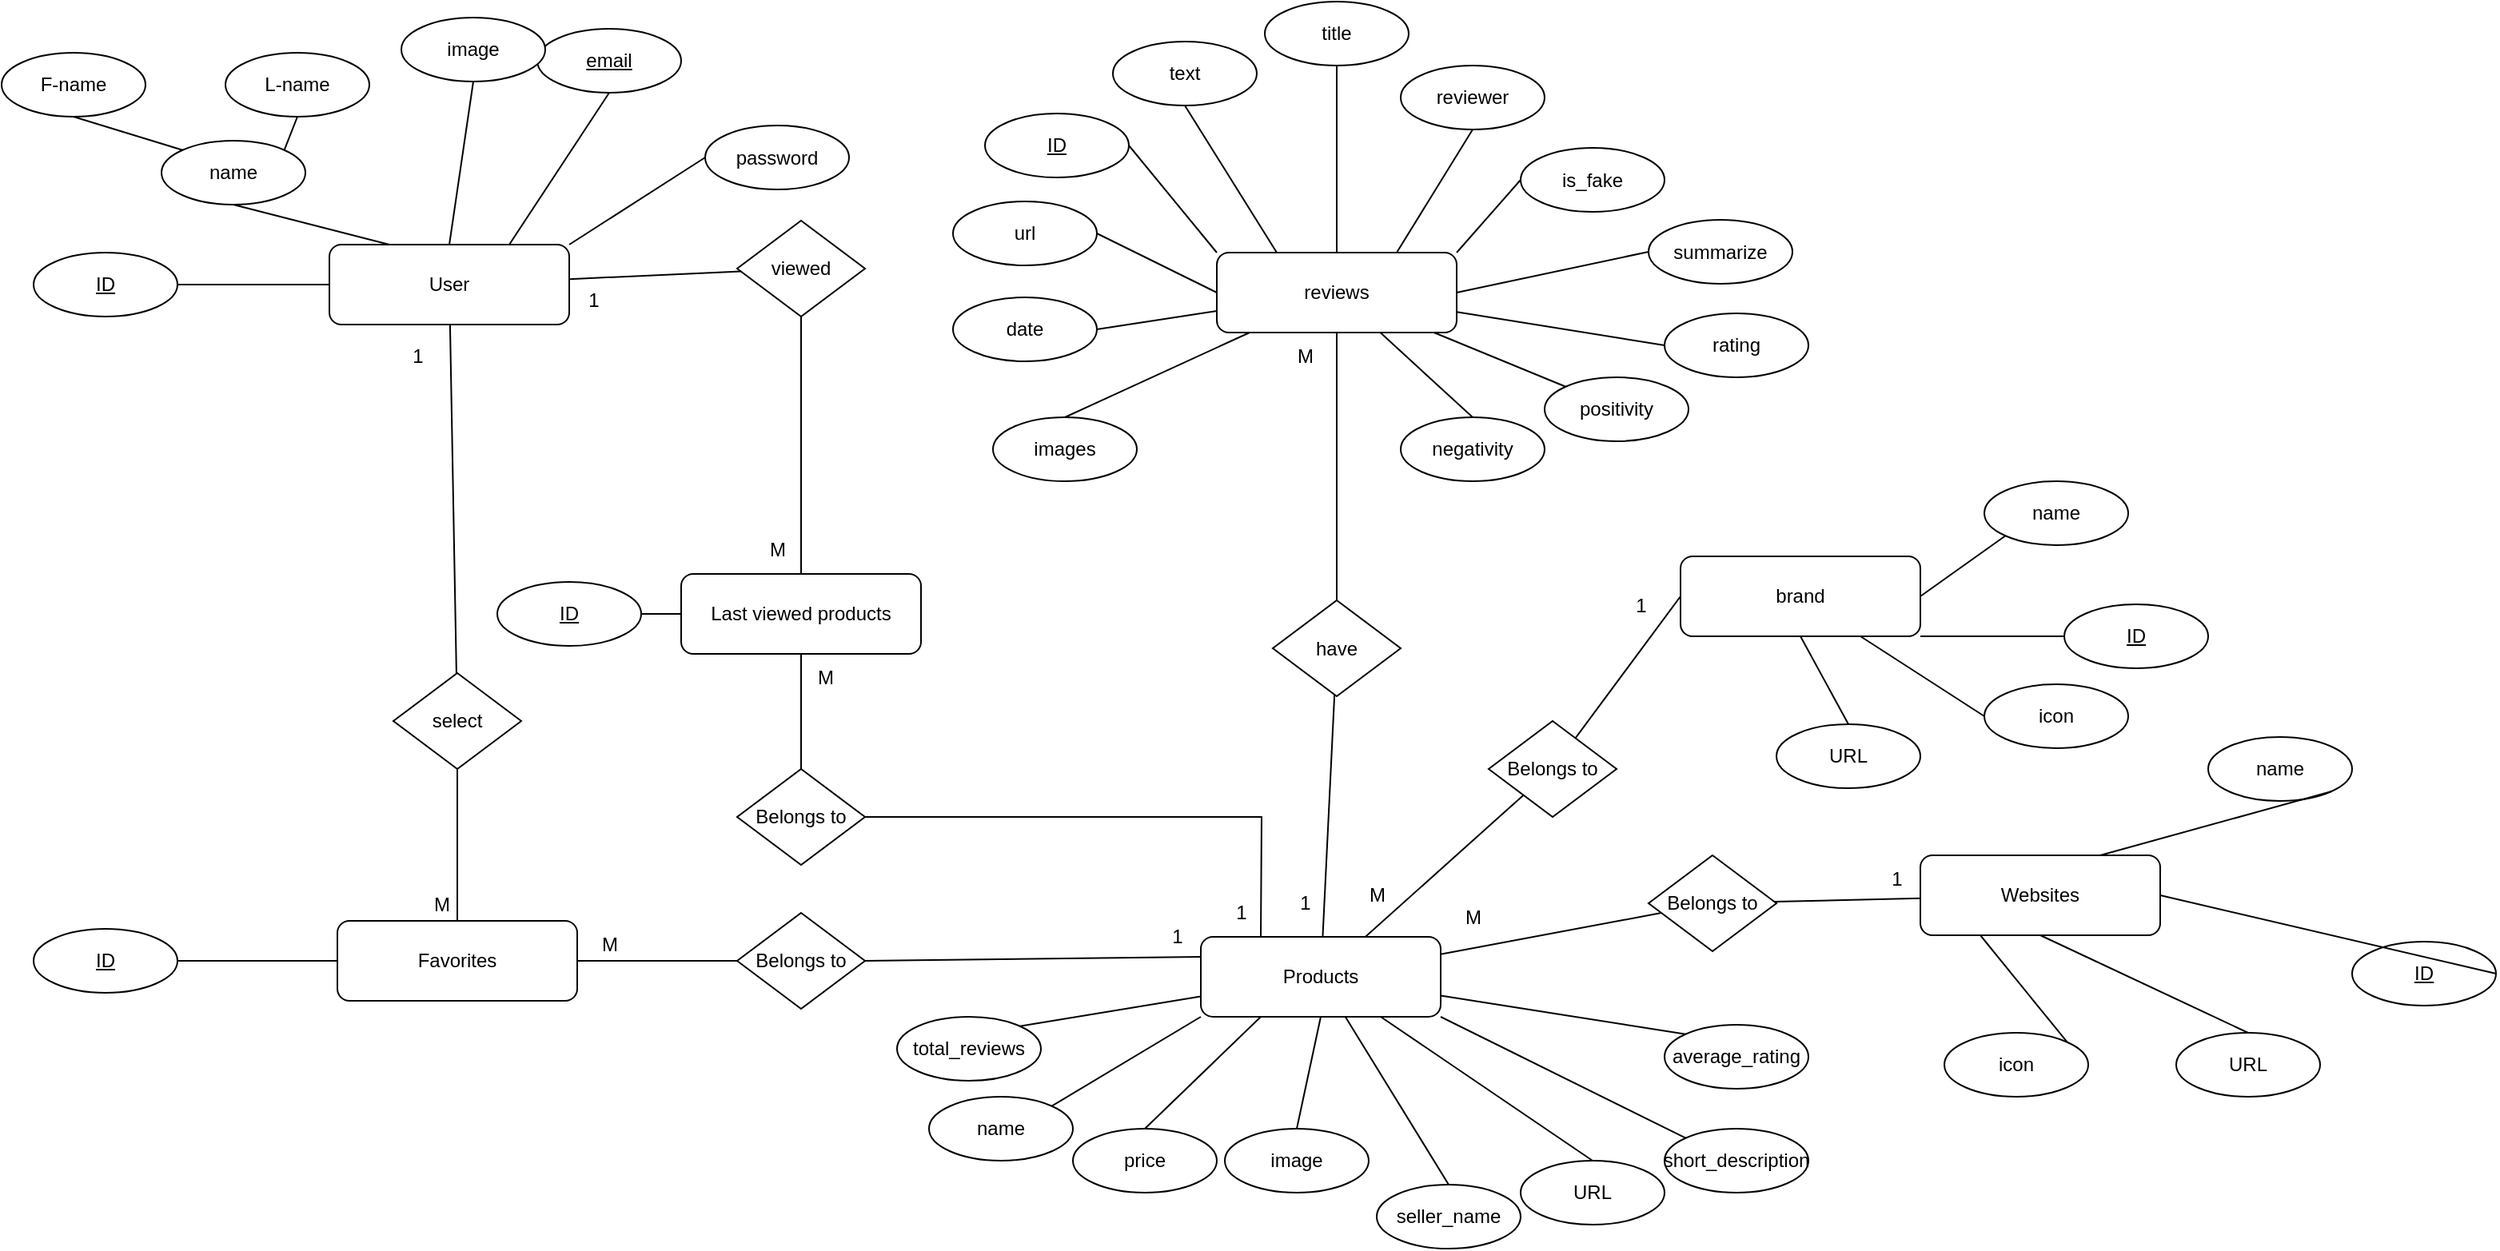 <mxfile version="24.5.4" type="github">
  <diagram name="Page-1" id="WOP2-RksU-mO_7DsM-_O">
    <mxGraphModel dx="4839" dy="5591" grid="1" gridSize="10" guides="1" tooltips="1" connect="1" arrows="1" fold="1" page="1" pageScale="1" pageWidth="850" pageHeight="1100" math="0" shadow="0">
      <root>
        <mxCell id="0" />
        <mxCell id="1" parent="0" />
        <mxCell id="4PrdgSwKh92XZqFmVlbO-8" value="Products" style="rounded=1;whiteSpace=wrap;html=1;" parent="1" vertex="1">
          <mxGeometry x="-1070" y="-2805" width="150" height="50" as="geometry" />
        </mxCell>
        <mxCell id="4PrdgSwKh92XZqFmVlbO-10" value="Last viewed products" style="rounded=1;whiteSpace=wrap;html=1;" parent="1" vertex="1">
          <mxGeometry x="-1395" y="-3032" width="150" height="50" as="geometry" />
        </mxCell>
        <mxCell id="4PrdgSwKh92XZqFmVlbO-11" value="Favorites" style="rounded=1;whiteSpace=wrap;html=1;" parent="1" vertex="1">
          <mxGeometry x="-1610" y="-2815" width="150" height="50" as="geometry" />
        </mxCell>
        <mxCell id="4PrdgSwKh92XZqFmVlbO-25" value="Belongs to" style="rhombus;whiteSpace=wrap;html=1;" parent="1" vertex="1">
          <mxGeometry x="-1360" y="-2820" width="80" height="60" as="geometry" />
        </mxCell>
        <mxCell id="4PrdgSwKh92XZqFmVlbO-31" value="Websites" style="rounded=1;whiteSpace=wrap;html=1;" parent="1" vertex="1">
          <mxGeometry x="-620" y="-2856" width="150" height="50" as="geometry" />
        </mxCell>
        <mxCell id="4PrdgSwKh92XZqFmVlbO-51" value="URL" style="ellipse;whiteSpace=wrap;html=1;" parent="1" vertex="1">
          <mxGeometry x="-460" y="-2745" width="90" height="40" as="geometry" />
        </mxCell>
        <mxCell id="4PrdgSwKh92XZqFmVlbO-53" value="name" style="ellipse;whiteSpace=wrap;html=1;" parent="1" vertex="1">
          <mxGeometry x="-440" y="-2930" width="90" height="40" as="geometry" />
        </mxCell>
        <mxCell id="4PrdgSwKh92XZqFmVlbO-56" value="" style="endArrow=none;html=1;rounded=0;exitX=0.5;exitY=0;exitDx=0;exitDy=0;entryX=0.5;entryY=1;entryDx=0;entryDy=0;" parent="1" source="4PrdgSwKh92XZqFmVlbO-51" target="4PrdgSwKh92XZqFmVlbO-31" edge="1">
          <mxGeometry width="50" height="50" relative="1" as="geometry">
            <mxPoint x="-575" y="-2861.5" as="sourcePoint" />
            <mxPoint x="-575" y="-2883.5" as="targetPoint" />
          </mxGeometry>
        </mxCell>
        <mxCell id="4PrdgSwKh92XZqFmVlbO-57" value="" style="endArrow=none;html=1;rounded=0;exitX=0.75;exitY=0;exitDx=0;exitDy=0;entryX=1;entryY=1;entryDx=0;entryDy=0;" parent="1" source="4PrdgSwKh92XZqFmVlbO-31" target="4PrdgSwKh92XZqFmVlbO-53" edge="1">
          <mxGeometry width="50" height="50" relative="1" as="geometry">
            <mxPoint x="-565" y="-2851.5" as="sourcePoint" />
            <mxPoint x="-565" y="-2873.5" as="targetPoint" />
          </mxGeometry>
        </mxCell>
        <mxCell id="4PrdgSwKh92XZqFmVlbO-79" value="price" style="ellipse;whiteSpace=wrap;html=1;" parent="1" vertex="1">
          <mxGeometry x="-1150" y="-2685" width="90" height="40" as="geometry" />
        </mxCell>
        <mxCell id="4PrdgSwKh92XZqFmVlbO-80" value="image" style="ellipse;whiteSpace=wrap;html=1;" parent="1" vertex="1">
          <mxGeometry x="-1055" y="-2685" width="90" height="40" as="geometry" />
        </mxCell>
        <mxCell id="4PrdgSwKh92XZqFmVlbO-81" value="&lt;u&gt;ID&lt;/u&gt;" style="ellipse;whiteSpace=wrap;html=1;" parent="1" vertex="1">
          <mxGeometry x="-1510" y="-3027" width="90" height="40" as="geometry" />
        </mxCell>
        <mxCell id="4PrdgSwKh92XZqFmVlbO-82" value="" style="endArrow=none;html=1;rounded=0;exitX=0;exitY=0.5;exitDx=0;exitDy=0;entryX=1;entryY=0.5;entryDx=0;entryDy=0;" parent="1" source="4PrdgSwKh92XZqFmVlbO-10" target="4PrdgSwKh92XZqFmVlbO-81" edge="1">
          <mxGeometry width="50" height="50" relative="1" as="geometry">
            <mxPoint x="-1637.5" y="-3240.5" as="sourcePoint" />
            <mxPoint x="-1572.5" y="-3220.5" as="targetPoint" />
          </mxGeometry>
        </mxCell>
        <mxCell id="4PrdgSwKh92XZqFmVlbO-83" value="&lt;u&gt;ID&lt;/u&gt;" style="ellipse;whiteSpace=wrap;html=1;" parent="1" vertex="1">
          <mxGeometry x="-350" y="-2802" width="90" height="40" as="geometry" />
        </mxCell>
        <mxCell id="4PrdgSwKh92XZqFmVlbO-84" value="" style="endArrow=none;html=1;rounded=0;exitX=1;exitY=0.5;exitDx=0;exitDy=0;entryX=1;entryY=0.5;entryDx=0;entryDy=0;" parent="1" source="4PrdgSwKh92XZqFmVlbO-31" target="4PrdgSwKh92XZqFmVlbO-83" edge="1">
          <mxGeometry width="50" height="50" relative="1" as="geometry">
            <mxPoint x="-670" y="-2835.5" as="sourcePoint" />
            <mxPoint x="-945" y="-2998.5" as="targetPoint" />
          </mxGeometry>
        </mxCell>
        <mxCell id="4PrdgSwKh92XZqFmVlbO-86" value="&lt;div&gt;short_description&lt;/div&gt;" style="ellipse;whiteSpace=wrap;html=1;" parent="1" vertex="1">
          <mxGeometry x="-780" y="-2685" width="90" height="40" as="geometry" />
        </mxCell>
        <mxCell id="4PrdgSwKh92XZqFmVlbO-88" value="URL" style="ellipse;whiteSpace=wrap;html=1;" parent="1" vertex="1">
          <mxGeometry x="-870" y="-2665" width="90" height="40" as="geometry" />
        </mxCell>
        <mxCell id="4PrdgSwKh92XZqFmVlbO-90" value="" style="endArrow=none;html=1;rounded=0;entryX=0.25;entryY=1;entryDx=0;entryDy=0;exitX=0.5;exitY=0;exitDx=0;exitDy=0;" parent="1" source="4PrdgSwKh92XZqFmVlbO-79" target="4PrdgSwKh92XZqFmVlbO-8" edge="1">
          <mxGeometry width="50" height="50" relative="1" as="geometry">
            <mxPoint x="-1105" y="-2720" as="sourcePoint" />
            <mxPoint x="-1070" y="-2740" as="targetPoint" />
          </mxGeometry>
        </mxCell>
        <mxCell id="4PrdgSwKh92XZqFmVlbO-91" value="" style="endArrow=none;html=1;rounded=0;exitX=0.5;exitY=0;exitDx=0;exitDy=0;entryX=0.5;entryY=1;entryDx=0;entryDy=0;" parent="1" source="4PrdgSwKh92XZqFmVlbO-80" target="4PrdgSwKh92XZqFmVlbO-8" edge="1">
          <mxGeometry width="50" height="50" relative="1" as="geometry">
            <mxPoint x="-1110" y="-2675" as="sourcePoint" />
            <mxPoint x="-1035" y="-2745" as="targetPoint" />
          </mxGeometry>
        </mxCell>
        <mxCell id="4PrdgSwKh92XZqFmVlbO-92" value="" style="endArrow=none;html=1;rounded=0;entryX=0.75;entryY=1;entryDx=0;entryDy=0;exitX=0.5;exitY=0;exitDx=0;exitDy=0;" parent="1" source="4PrdgSwKh92XZqFmVlbO-88" target="4PrdgSwKh92XZqFmVlbO-8" edge="1">
          <mxGeometry width="50" height="50" relative="1" as="geometry">
            <mxPoint x="-1100" y="-2665" as="sourcePoint" />
            <mxPoint x="-1022" y="-2730" as="targetPoint" />
          </mxGeometry>
        </mxCell>
        <mxCell id="4PrdgSwKh92XZqFmVlbO-93" value="" style="endArrow=none;html=1;rounded=0;entryX=1;entryY=1;entryDx=0;entryDy=0;exitX=0;exitY=0;exitDx=0;exitDy=0;" parent="1" source="4PrdgSwKh92XZqFmVlbO-86" target="4PrdgSwKh92XZqFmVlbO-8" edge="1">
          <mxGeometry width="50" height="50" relative="1" as="geometry">
            <mxPoint x="-1090" y="-2655" as="sourcePoint" />
            <mxPoint x="-1012" y="-2720" as="targetPoint" />
          </mxGeometry>
        </mxCell>
        <mxCell id="4PrdgSwKh92XZqFmVlbO-95" value="name" style="ellipse;whiteSpace=wrap;html=1;" parent="1" vertex="1">
          <mxGeometry x="-1240" y="-2705" width="90" height="40" as="geometry" />
        </mxCell>
        <mxCell id="4PrdgSwKh92XZqFmVlbO-97" value="" style="endArrow=none;html=1;rounded=0;entryX=0;entryY=1;entryDx=0;entryDy=0;exitX=1;exitY=0;exitDx=0;exitDy=0;" parent="1" source="4PrdgSwKh92XZqFmVlbO-95" target="4PrdgSwKh92XZqFmVlbO-8" edge="1">
          <mxGeometry width="50" height="50" relative="1" as="geometry">
            <mxPoint x="-1095" y="-2675" as="sourcePoint" />
            <mxPoint x="-1032" y="-2740" as="targetPoint" />
          </mxGeometry>
        </mxCell>
        <mxCell id="4PrdgSwKh92XZqFmVlbO-100" value="&lt;u&gt;ID&lt;/u&gt;" style="ellipse;whiteSpace=wrap;html=1;" parent="1" vertex="1">
          <mxGeometry x="-1800" y="-2810" width="90" height="40" as="geometry" />
        </mxCell>
        <mxCell id="4PrdgSwKh92XZqFmVlbO-101" value="" style="endArrow=none;html=1;rounded=0;exitX=1;exitY=0.5;exitDx=0;exitDy=0;entryX=0;entryY=0.5;entryDx=0;entryDy=0;" parent="1" source="4PrdgSwKh92XZqFmVlbO-100" target="4PrdgSwKh92XZqFmVlbO-11" edge="1">
          <mxGeometry width="50" height="50" relative="1" as="geometry">
            <mxPoint x="-1505" y="-2940" as="sourcePoint" />
            <mxPoint x="-1455" y="-2990" as="targetPoint" />
          </mxGeometry>
        </mxCell>
        <mxCell id="WJWYkvG_mtjWgYOk-y5Q-1" value="&lt;div&gt;average_rating&lt;/div&gt;" style="ellipse;whiteSpace=wrap;html=1;" vertex="1" parent="1">
          <mxGeometry x="-780" y="-2750" width="90" height="40" as="geometry" />
        </mxCell>
        <mxCell id="WJWYkvG_mtjWgYOk-y5Q-2" value="" style="endArrow=none;html=1;rounded=0;exitX=0;exitY=0;exitDx=0;exitDy=0;" edge="1" parent="1" source="WJWYkvG_mtjWgYOk-y5Q-1" target="4PrdgSwKh92XZqFmVlbO-8">
          <mxGeometry width="50" height="50" relative="1" as="geometry">
            <mxPoint x="-1080" y="-2715" as="sourcePoint" />
            <mxPoint x="-920" y="-2810" as="targetPoint" />
          </mxGeometry>
        </mxCell>
        <mxCell id="WJWYkvG_mtjWgYOk-y5Q-3" value="&lt;div&gt;total_reviews&lt;/div&gt;" style="ellipse;whiteSpace=wrap;html=1;" vertex="1" parent="1">
          <mxGeometry x="-1260" y="-2755" width="90" height="40" as="geometry" />
        </mxCell>
        <mxCell id="WJWYkvG_mtjWgYOk-y5Q-4" value="" style="endArrow=none;html=1;rounded=0;exitX=1;exitY=0;exitDx=0;exitDy=0;" edge="1" parent="1" source="WJWYkvG_mtjWgYOk-y5Q-3" target="4PrdgSwKh92XZqFmVlbO-8">
          <mxGeometry width="50" height="50" relative="1" as="geometry">
            <mxPoint x="-1500" y="-2727.5" as="sourcePoint" />
            <mxPoint x="-1340" y="-2822.5" as="targetPoint" />
          </mxGeometry>
        </mxCell>
        <mxCell id="WJWYkvG_mtjWgYOk-y5Q-5" value="&lt;div&gt;seller_name&lt;/div&gt;" style="ellipse;whiteSpace=wrap;html=1;" vertex="1" parent="1">
          <mxGeometry x="-960" y="-2650" width="90" height="40" as="geometry" />
        </mxCell>
        <mxCell id="WJWYkvG_mtjWgYOk-y5Q-6" value="" style="endArrow=none;html=1;rounded=0;exitX=0.5;exitY=0;exitDx=0;exitDy=0;" edge="1" parent="1" source="WJWYkvG_mtjWgYOk-y5Q-5" target="4PrdgSwKh92XZqFmVlbO-8">
          <mxGeometry width="50" height="50" relative="1" as="geometry">
            <mxPoint x="-1270" y="-2531" as="sourcePoint" />
            <mxPoint x="-1120" y="-2580" as="targetPoint" />
          </mxGeometry>
        </mxCell>
        <mxCell id="WJWYkvG_mtjWgYOk-y5Q-24" value="M" style="text;html=1;align=center;verticalAlign=middle;resizable=0;points=[];autosize=1;strokeColor=none;fillColor=none;" vertex="1" parent="1">
          <mxGeometry x="-1350" y="-3062" width="30" height="30" as="geometry" />
        </mxCell>
        <mxCell id="WJWYkvG_mtjWgYOk-y5Q-25" value="1" style="text;html=1;align=center;verticalAlign=middle;resizable=0;points=[];autosize=1;strokeColor=none;fillColor=none;" vertex="1" parent="1">
          <mxGeometry x="-1020" y="-2841" width="30" height="30" as="geometry" />
        </mxCell>
        <mxCell id="WJWYkvG_mtjWgYOk-y5Q-43" value="User" style="rounded=1;whiteSpace=wrap;html=1;" vertex="1" parent="1">
          <mxGeometry x="-1615" y="-3238" width="150" height="50" as="geometry" />
        </mxCell>
        <mxCell id="WJWYkvG_mtjWgYOk-y5Q-44" value="name" style="ellipse;whiteSpace=wrap;html=1;" vertex="1" parent="1">
          <mxGeometry x="-1720" y="-3303" width="90" height="40" as="geometry" />
        </mxCell>
        <mxCell id="WJWYkvG_mtjWgYOk-y5Q-45" value="password" style="ellipse;whiteSpace=wrap;html=1;" vertex="1" parent="1">
          <mxGeometry x="-1380" y="-3312.5" width="90" height="40" as="geometry" />
        </mxCell>
        <mxCell id="WJWYkvG_mtjWgYOk-y5Q-46" value="&lt;u&gt;email&lt;/u&gt;" style="ellipse;whiteSpace=wrap;html=1;" vertex="1" parent="1">
          <mxGeometry x="-1485" y="-3373" width="90" height="40" as="geometry" />
        </mxCell>
        <mxCell id="WJWYkvG_mtjWgYOk-y5Q-47" value="&lt;u&gt;ID&lt;/u&gt;" style="ellipse;whiteSpace=wrap;html=1;" vertex="1" parent="1">
          <mxGeometry x="-1800" y="-3233" width="90" height="40" as="geometry" />
        </mxCell>
        <mxCell id="WJWYkvG_mtjWgYOk-y5Q-48" value="" style="endArrow=none;html=1;rounded=0;exitX=1;exitY=0.5;exitDx=0;exitDy=0;entryX=0;entryY=0.5;entryDx=0;entryDy=0;" edge="1" source="WJWYkvG_mtjWgYOk-y5Q-47" target="WJWYkvG_mtjWgYOk-y5Q-43" parent="1">
          <mxGeometry width="50" height="50" relative="1" as="geometry">
            <mxPoint x="-1630" y="-3335" as="sourcePoint" />
            <mxPoint x="-1580" y="-3385" as="targetPoint" />
          </mxGeometry>
        </mxCell>
        <mxCell id="WJWYkvG_mtjWgYOk-y5Q-49" value="" style="endArrow=none;html=1;rounded=0;exitX=0.5;exitY=1;exitDx=0;exitDy=0;entryX=0.25;entryY=0;entryDx=0;entryDy=0;" edge="1" source="WJWYkvG_mtjWgYOk-y5Q-44" target="WJWYkvG_mtjWgYOk-y5Q-43" parent="1">
          <mxGeometry width="50" height="50" relative="1" as="geometry">
            <mxPoint x="-1600" y="-3555" as="sourcePoint" />
            <mxPoint x="-1525" y="-3525" as="targetPoint" />
          </mxGeometry>
        </mxCell>
        <mxCell id="WJWYkvG_mtjWgYOk-y5Q-50" value="" style="endArrow=none;html=1;rounded=0;exitX=0.5;exitY=1;exitDx=0;exitDy=0;entryX=0.75;entryY=0;entryDx=0;entryDy=0;" edge="1" source="WJWYkvG_mtjWgYOk-y5Q-46" target="WJWYkvG_mtjWgYOk-y5Q-43" parent="1">
          <mxGeometry width="50" height="50" relative="1" as="geometry">
            <mxPoint x="-1590" y="-3545" as="sourcePoint" />
            <mxPoint x="-1515" y="-3515" as="targetPoint" />
          </mxGeometry>
        </mxCell>
        <mxCell id="WJWYkvG_mtjWgYOk-y5Q-51" value="" style="endArrow=none;html=1;rounded=0;exitX=0;exitY=0.5;exitDx=0;exitDy=0;entryX=1;entryY=0;entryDx=0;entryDy=0;" edge="1" source="WJWYkvG_mtjWgYOk-y5Q-45" target="WJWYkvG_mtjWgYOk-y5Q-43" parent="1">
          <mxGeometry width="50" height="50" relative="1" as="geometry">
            <mxPoint x="-1580" y="-3535" as="sourcePoint" />
            <mxPoint x="-1505" y="-3505" as="targetPoint" />
          </mxGeometry>
        </mxCell>
        <mxCell id="WJWYkvG_mtjWgYOk-y5Q-52" value="F-name" style="ellipse;whiteSpace=wrap;html=1;" vertex="1" parent="1">
          <mxGeometry x="-1820" y="-3358" width="90" height="40" as="geometry" />
        </mxCell>
        <mxCell id="WJWYkvG_mtjWgYOk-y5Q-53" value="L-name" style="ellipse;whiteSpace=wrap;html=1;" vertex="1" parent="1">
          <mxGeometry x="-1680" y="-3358" width="90" height="40" as="geometry" />
        </mxCell>
        <mxCell id="WJWYkvG_mtjWgYOk-y5Q-54" value="" style="endArrow=none;html=1;rounded=0;exitX=0.5;exitY=1;exitDx=0;exitDy=0;entryX=0;entryY=0;entryDx=0;entryDy=0;" edge="1" source="WJWYkvG_mtjWgYOk-y5Q-52" target="WJWYkvG_mtjWgYOk-y5Q-44" parent="1">
          <mxGeometry width="50" height="50" relative="1" as="geometry">
            <mxPoint x="-1730" y="-3018" as="sourcePoint" />
            <mxPoint x="-1680" y="-3068" as="targetPoint" />
          </mxGeometry>
        </mxCell>
        <mxCell id="WJWYkvG_mtjWgYOk-y5Q-55" value="" style="endArrow=none;html=1;rounded=0;exitX=0.5;exitY=1;exitDx=0;exitDy=0;entryX=1;entryY=0;entryDx=0;entryDy=0;" edge="1" source="WJWYkvG_mtjWgYOk-y5Q-53" target="WJWYkvG_mtjWgYOk-y5Q-44" parent="1">
          <mxGeometry width="50" height="50" relative="1" as="geometry">
            <mxPoint x="-1703" y="-3334" as="sourcePoint" />
            <mxPoint x="-1677" y="-3302" as="targetPoint" />
          </mxGeometry>
        </mxCell>
        <mxCell id="WJWYkvG_mtjWgYOk-y5Q-56" value="image" style="ellipse;whiteSpace=wrap;html=1;" vertex="1" parent="1">
          <mxGeometry x="-1570" y="-3380" width="90" height="40" as="geometry" />
        </mxCell>
        <mxCell id="WJWYkvG_mtjWgYOk-y5Q-57" value="" style="endArrow=none;html=1;rounded=0;exitX=0.5;exitY=1;exitDx=0;exitDy=0;entryX=0.5;entryY=0;entryDx=0;entryDy=0;" edge="1" source="WJWYkvG_mtjWgYOk-y5Q-56" target="WJWYkvG_mtjWgYOk-y5Q-43" parent="1">
          <mxGeometry width="50" height="50" relative="1" as="geometry">
            <mxPoint x="-1665" y="-3625" as="sourcePoint" />
            <mxPoint x="-1597" y="-3604" as="targetPoint" />
          </mxGeometry>
        </mxCell>
        <mxCell id="WJWYkvG_mtjWgYOk-y5Q-58" value="reviews" style="rounded=1;whiteSpace=wrap;html=1;" vertex="1" parent="1">
          <mxGeometry x="-1060" y="-3233" width="150" height="50" as="geometry" />
        </mxCell>
        <mxCell id="WJWYkvG_mtjWgYOk-y5Q-59" value="text" style="ellipse;whiteSpace=wrap;html=1;" vertex="1" parent="1">
          <mxGeometry x="-1125" y="-3365" width="90" height="40" as="geometry" />
        </mxCell>
        <mxCell id="WJWYkvG_mtjWgYOk-y5Q-60" value="is_fake" style="ellipse;whiteSpace=wrap;html=1;" vertex="1" parent="1">
          <mxGeometry x="-870" y="-3298.5" width="90" height="40" as="geometry" />
        </mxCell>
        <mxCell id="WJWYkvG_mtjWgYOk-y5Q-61" value="reviewer" style="ellipse;whiteSpace=wrap;html=1;" vertex="1" parent="1">
          <mxGeometry x="-945" y="-3350" width="90" height="40" as="geometry" />
        </mxCell>
        <mxCell id="WJWYkvG_mtjWgYOk-y5Q-62" value="&lt;u&gt;ID&lt;/u&gt;" style="ellipse;whiteSpace=wrap;html=1;" vertex="1" parent="1">
          <mxGeometry x="-1205" y="-3320" width="90" height="40" as="geometry" />
        </mxCell>
        <mxCell id="WJWYkvG_mtjWgYOk-y5Q-63" value="" style="endArrow=none;html=1;rounded=0;exitX=1;exitY=0.5;exitDx=0;exitDy=0;entryX=0;entryY=0;entryDx=0;entryDy=0;" edge="1" source="WJWYkvG_mtjWgYOk-y5Q-62" target="WJWYkvG_mtjWgYOk-y5Q-58" parent="1">
          <mxGeometry width="50" height="50" relative="1" as="geometry">
            <mxPoint x="-1140" y="-3035" as="sourcePoint" />
            <mxPoint x="-1090" y="-3085" as="targetPoint" />
          </mxGeometry>
        </mxCell>
        <mxCell id="WJWYkvG_mtjWgYOk-y5Q-64" value="" style="endArrow=none;html=1;rounded=0;exitX=0.5;exitY=1;exitDx=0;exitDy=0;entryX=0.25;entryY=0;entryDx=0;entryDy=0;" edge="1" source="WJWYkvG_mtjWgYOk-y5Q-59" target="WJWYkvG_mtjWgYOk-y5Q-58" parent="1">
          <mxGeometry width="50" height="50" relative="1" as="geometry">
            <mxPoint x="-1110" y="-3255" as="sourcePoint" />
            <mxPoint x="-1035" y="-3225" as="targetPoint" />
          </mxGeometry>
        </mxCell>
        <mxCell id="WJWYkvG_mtjWgYOk-y5Q-65" value="" style="endArrow=none;html=1;rounded=0;exitX=0.5;exitY=1;exitDx=0;exitDy=0;entryX=0.75;entryY=0;entryDx=0;entryDy=0;" edge="1" source="WJWYkvG_mtjWgYOk-y5Q-61" target="WJWYkvG_mtjWgYOk-y5Q-58" parent="1">
          <mxGeometry width="50" height="50" relative="1" as="geometry">
            <mxPoint x="-1100" y="-3245" as="sourcePoint" />
            <mxPoint x="-1025" y="-3215" as="targetPoint" />
          </mxGeometry>
        </mxCell>
        <mxCell id="WJWYkvG_mtjWgYOk-y5Q-66" value="" style="endArrow=none;html=1;rounded=0;exitX=0;exitY=0.5;exitDx=0;exitDy=0;entryX=1;entryY=0;entryDx=0;entryDy=0;" edge="1" source="WJWYkvG_mtjWgYOk-y5Q-60" target="WJWYkvG_mtjWgYOk-y5Q-58" parent="1">
          <mxGeometry width="50" height="50" relative="1" as="geometry">
            <mxPoint x="-1090" y="-3235" as="sourcePoint" />
            <mxPoint x="-1015" y="-3205" as="targetPoint" />
          </mxGeometry>
        </mxCell>
        <mxCell id="WJWYkvG_mtjWgYOk-y5Q-71" value="title" style="ellipse;whiteSpace=wrap;html=1;" vertex="1" parent="1">
          <mxGeometry x="-1030" y="-3390" width="90" height="40" as="geometry" />
        </mxCell>
        <mxCell id="WJWYkvG_mtjWgYOk-y5Q-72" value="" style="endArrow=none;html=1;rounded=0;exitX=0.5;exitY=1;exitDx=0;exitDy=0;entryX=0.5;entryY=0;entryDx=0;entryDy=0;" edge="1" source="WJWYkvG_mtjWgYOk-y5Q-71" target="WJWYkvG_mtjWgYOk-y5Q-58" parent="1">
          <mxGeometry width="50" height="50" relative="1" as="geometry">
            <mxPoint x="-1175" y="-3325" as="sourcePoint" />
            <mxPoint x="-1107" y="-3304" as="targetPoint" />
          </mxGeometry>
        </mxCell>
        <mxCell id="WJWYkvG_mtjWgYOk-y5Q-73" value="icon" style="ellipse;whiteSpace=wrap;html=1;" vertex="1" parent="1">
          <mxGeometry x="-605" y="-2745" width="90" height="40" as="geometry" />
        </mxCell>
        <mxCell id="WJWYkvG_mtjWgYOk-y5Q-74" value="" style="endArrow=none;html=1;rounded=0;exitX=0.25;exitY=1;exitDx=0;exitDy=0;entryX=1;entryY=0;entryDx=0;entryDy=0;" edge="1" parent="1" target="WJWYkvG_mtjWgYOk-y5Q-73" source="4PrdgSwKh92XZqFmVlbO-31">
          <mxGeometry width="50" height="50" relative="1" as="geometry">
            <mxPoint x="-550" y="-2753.5" as="sourcePoint" />
            <mxPoint x="-605" y="-2951.5" as="targetPoint" />
          </mxGeometry>
        </mxCell>
        <mxCell id="WJWYkvG_mtjWgYOk-y5Q-75" value="summarize" style="ellipse;whiteSpace=wrap;html=1;" vertex="1" parent="1">
          <mxGeometry x="-790" y="-3253.5" width="90" height="40" as="geometry" />
        </mxCell>
        <mxCell id="WJWYkvG_mtjWgYOk-y5Q-76" value="url" style="ellipse;whiteSpace=wrap;html=1;" vertex="1" parent="1">
          <mxGeometry x="-1225" y="-3265" width="90" height="40" as="geometry" />
        </mxCell>
        <mxCell id="WJWYkvG_mtjWgYOk-y5Q-77" value="positivity" style="ellipse;whiteSpace=wrap;html=1;" vertex="1" parent="1">
          <mxGeometry x="-855" y="-3155" width="90" height="40" as="geometry" />
        </mxCell>
        <mxCell id="WJWYkvG_mtjWgYOk-y5Q-79" value="" style="endArrow=none;html=1;rounded=0;exitX=0;exitY=0.5;exitDx=0;exitDy=0;entryX=1;entryY=0.5;entryDx=0;entryDy=0;" edge="1" source="WJWYkvG_mtjWgYOk-y5Q-75" parent="1" target="WJWYkvG_mtjWgYOk-y5Q-58">
          <mxGeometry width="50" height="50" relative="1" as="geometry">
            <mxPoint x="-705" y="-3225" as="sourcePoint" />
            <mxPoint x="-602" y="-3205" as="targetPoint" />
          </mxGeometry>
        </mxCell>
        <mxCell id="WJWYkvG_mtjWgYOk-y5Q-80" value="" style="endArrow=none;html=1;rounded=0;exitX=0;exitY=0;exitDx=0;exitDy=0;" edge="1" source="WJWYkvG_mtjWgYOk-y5Q-77" parent="1" target="WJWYkvG_mtjWgYOk-y5Q-58">
          <mxGeometry width="50" height="50" relative="1" as="geometry">
            <mxPoint x="-1099" y="-3060" as="sourcePoint" />
            <mxPoint x="-931" y="-3050" as="targetPoint" />
          </mxGeometry>
        </mxCell>
        <mxCell id="WJWYkvG_mtjWgYOk-y5Q-81" value="" style="endArrow=none;html=1;rounded=0;exitX=1;exitY=0.5;exitDx=0;exitDy=0;entryX=0;entryY=0.5;entryDx=0;entryDy=0;" edge="1" source="WJWYkvG_mtjWgYOk-y5Q-76" parent="1" target="WJWYkvG_mtjWgYOk-y5Q-58">
          <mxGeometry width="50" height="50" relative="1" as="geometry">
            <mxPoint x="-1495" y="-3180" as="sourcePoint" />
            <mxPoint x="-1300" y="-3180" as="targetPoint" />
          </mxGeometry>
        </mxCell>
        <mxCell id="WJWYkvG_mtjWgYOk-y5Q-82" value="rating" style="ellipse;whiteSpace=wrap;html=1;" vertex="1" parent="1">
          <mxGeometry x="-780" y="-3195" width="90" height="40" as="geometry" />
        </mxCell>
        <mxCell id="WJWYkvG_mtjWgYOk-y5Q-83" value="" style="endArrow=none;html=1;rounded=0;exitX=0;exitY=0.5;exitDx=0;exitDy=0;" edge="1" source="WJWYkvG_mtjWgYOk-y5Q-82" parent="1" target="WJWYkvG_mtjWgYOk-y5Q-58">
          <mxGeometry width="50" height="50" relative="1" as="geometry">
            <mxPoint x="-935" y="-3145" as="sourcePoint" />
            <mxPoint x="-730" y="-3055" as="targetPoint" />
          </mxGeometry>
        </mxCell>
        <mxCell id="WJWYkvG_mtjWgYOk-y5Q-84" value="negativity" style="ellipse;whiteSpace=wrap;html=1;" vertex="1" parent="1">
          <mxGeometry x="-945" y="-3130" width="90" height="40" as="geometry" />
        </mxCell>
        <mxCell id="WJWYkvG_mtjWgYOk-y5Q-85" value="" style="endArrow=none;html=1;rounded=0;exitX=0.5;exitY=0;exitDx=0;exitDy=0;" edge="1" source="WJWYkvG_mtjWgYOk-y5Q-84" parent="1" target="WJWYkvG_mtjWgYOk-y5Q-58">
          <mxGeometry width="50" height="50" relative="1" as="geometry">
            <mxPoint x="-1285" y="-3090" as="sourcePoint" />
            <mxPoint x="-1090" y="-3090" as="targetPoint" />
          </mxGeometry>
        </mxCell>
        <mxCell id="WJWYkvG_mtjWgYOk-y5Q-86" value="date" style="ellipse;whiteSpace=wrap;html=1;" vertex="1" parent="1">
          <mxGeometry x="-1225" y="-3205" width="90" height="40" as="geometry" />
        </mxCell>
        <mxCell id="WJWYkvG_mtjWgYOk-y5Q-87" value="" style="endArrow=none;html=1;rounded=0;exitX=1;exitY=0.5;exitDx=0;exitDy=0;" edge="1" source="WJWYkvG_mtjWgYOk-y5Q-86" parent="1" target="WJWYkvG_mtjWgYOk-y5Q-58">
          <mxGeometry width="50" height="50" relative="1" as="geometry">
            <mxPoint x="-1485" y="-3140" as="sourcePoint" />
            <mxPoint x="-1035" y="-3170" as="targetPoint" />
          </mxGeometry>
        </mxCell>
        <mxCell id="WJWYkvG_mtjWgYOk-y5Q-89" value="images" style="ellipse;whiteSpace=wrap;html=1;" vertex="1" parent="1">
          <mxGeometry x="-1200" y="-3130" width="90" height="40" as="geometry" />
        </mxCell>
        <mxCell id="WJWYkvG_mtjWgYOk-y5Q-90" value="" style="endArrow=none;html=1;rounded=0;exitX=0.5;exitY=0;exitDx=0;exitDy=0;" edge="1" source="WJWYkvG_mtjWgYOk-y5Q-89" parent="1" target="WJWYkvG_mtjWgYOk-y5Q-58">
          <mxGeometry width="50" height="50" relative="1" as="geometry">
            <mxPoint x="-1370" y="-3085" as="sourcePoint" />
            <mxPoint x="-1062" y="-3180" as="targetPoint" />
          </mxGeometry>
        </mxCell>
        <mxCell id="WJWYkvG_mtjWgYOk-y5Q-116" value="brand" style="rounded=1;whiteSpace=wrap;html=1;" vertex="1" parent="1">
          <mxGeometry x="-770" y="-3043" width="150" height="50" as="geometry" />
        </mxCell>
        <mxCell id="WJWYkvG_mtjWgYOk-y5Q-117" value="URL" style="ellipse;whiteSpace=wrap;html=1;" vertex="1" parent="1">
          <mxGeometry x="-710" y="-2938" width="90" height="40" as="geometry" />
        </mxCell>
        <mxCell id="WJWYkvG_mtjWgYOk-y5Q-118" value="name" style="ellipse;whiteSpace=wrap;html=1;" vertex="1" parent="1">
          <mxGeometry x="-580" y="-3090" width="90" height="40" as="geometry" />
        </mxCell>
        <mxCell id="WJWYkvG_mtjWgYOk-y5Q-119" value="" style="endArrow=none;html=1;rounded=0;exitX=0.5;exitY=0;exitDx=0;exitDy=0;entryX=0.5;entryY=1;entryDx=0;entryDy=0;" edge="1" parent="1" source="WJWYkvG_mtjWgYOk-y5Q-117" target="WJWYkvG_mtjWgYOk-y5Q-116">
          <mxGeometry width="50" height="50" relative="1" as="geometry">
            <mxPoint x="-695" y="-3051" as="sourcePoint" />
            <mxPoint x="-695" y="-3073" as="targetPoint" />
          </mxGeometry>
        </mxCell>
        <mxCell id="WJWYkvG_mtjWgYOk-y5Q-120" value="" style="endArrow=none;html=1;rounded=0;exitX=1;exitY=0.5;exitDx=0;exitDy=0;entryX=0;entryY=1;entryDx=0;entryDy=0;" edge="1" parent="1" source="WJWYkvG_mtjWgYOk-y5Q-116" target="WJWYkvG_mtjWgYOk-y5Q-118">
          <mxGeometry width="50" height="50" relative="1" as="geometry">
            <mxPoint x="-685" y="-3041" as="sourcePoint" />
            <mxPoint x="-685" y="-3063" as="targetPoint" />
          </mxGeometry>
        </mxCell>
        <mxCell id="WJWYkvG_mtjWgYOk-y5Q-121" value="&lt;u&gt;ID&lt;/u&gt;" style="ellipse;whiteSpace=wrap;html=1;" vertex="1" parent="1">
          <mxGeometry x="-530" y="-3013" width="90" height="40" as="geometry" />
        </mxCell>
        <mxCell id="WJWYkvG_mtjWgYOk-y5Q-122" value="" style="endArrow=none;html=1;rounded=0;exitX=1;exitY=1;exitDx=0;exitDy=0;entryX=0;entryY=0.5;entryDx=0;entryDy=0;" edge="1" parent="1" source="WJWYkvG_mtjWgYOk-y5Q-116" target="WJWYkvG_mtjWgYOk-y5Q-121">
          <mxGeometry width="50" height="50" relative="1" as="geometry">
            <mxPoint x="-725" y="-3141" as="sourcePoint" />
            <mxPoint x="-675" y="-3191" as="targetPoint" />
          </mxGeometry>
        </mxCell>
        <mxCell id="WJWYkvG_mtjWgYOk-y5Q-123" value="icon" style="ellipse;whiteSpace=wrap;html=1;" vertex="1" parent="1">
          <mxGeometry x="-580" y="-2963" width="90" height="40" as="geometry" />
        </mxCell>
        <mxCell id="WJWYkvG_mtjWgYOk-y5Q-124" value="" style="endArrow=none;html=1;rounded=0;exitX=0.75;exitY=1;exitDx=0;exitDy=0;entryX=0;entryY=0.5;entryDx=0;entryDy=0;" edge="1" parent="1" source="WJWYkvG_mtjWgYOk-y5Q-116" target="WJWYkvG_mtjWgYOk-y5Q-123">
          <mxGeometry width="50" height="50" relative="1" as="geometry">
            <mxPoint x="-670" y="-2943" as="sourcePoint" />
            <mxPoint x="-725" y="-3141" as="targetPoint" />
          </mxGeometry>
        </mxCell>
        <mxCell id="WJWYkvG_mtjWgYOk-y5Q-126" value="" style="endArrow=none;html=1;rounded=0;exitX=0;exitY=0.25;exitDx=0;exitDy=0;entryX=1;entryY=0.5;entryDx=0;entryDy=0;" edge="1" parent="1" source="4PrdgSwKh92XZqFmVlbO-8" target="4PrdgSwKh92XZqFmVlbO-25">
          <mxGeometry width="50" height="50" relative="1" as="geometry">
            <mxPoint x="-770" y="-3000" as="sourcePoint" />
            <mxPoint x="-720" y="-3050" as="targetPoint" />
          </mxGeometry>
        </mxCell>
        <mxCell id="WJWYkvG_mtjWgYOk-y5Q-127" value="" style="endArrow=none;html=1;rounded=0;exitX=0;exitY=0.5;exitDx=0;exitDy=0;entryX=1;entryY=0.5;entryDx=0;entryDy=0;" edge="1" parent="1" source="4PrdgSwKh92XZqFmVlbO-25" target="4PrdgSwKh92XZqFmVlbO-11">
          <mxGeometry width="50" height="50" relative="1" as="geometry">
            <mxPoint x="-770" y="-3000" as="sourcePoint" />
            <mxPoint x="-720" y="-3050" as="targetPoint" />
          </mxGeometry>
        </mxCell>
        <mxCell id="WJWYkvG_mtjWgYOk-y5Q-128" value="Belongs to" style="rhombus;whiteSpace=wrap;html=1;" vertex="1" parent="1">
          <mxGeometry x="-1360" y="-2910" width="80" height="60" as="geometry" />
        </mxCell>
        <mxCell id="WJWYkvG_mtjWgYOk-y5Q-129" value="" style="endArrow=none;html=1;rounded=0;entryX=1;entryY=0.5;entryDx=0;entryDy=0;exitX=0.25;exitY=0;exitDx=0;exitDy=0;" edge="1" parent="1" target="WJWYkvG_mtjWgYOk-y5Q-128" source="4PrdgSwKh92XZqFmVlbO-8">
          <mxGeometry width="50" height="50" relative="1" as="geometry">
            <mxPoint x="-1109" y="-3020" as="sourcePoint" />
            <mxPoint x="-749" y="-3283" as="targetPoint" />
            <Array as="points">
              <mxPoint x="-1032" y="-2880" />
            </Array>
          </mxGeometry>
        </mxCell>
        <mxCell id="WJWYkvG_mtjWgYOk-y5Q-130" value="" style="endArrow=none;html=1;rounded=0;exitX=0.5;exitY=0;exitDx=0;exitDy=0;entryX=0.5;entryY=1;entryDx=0;entryDy=0;" edge="1" parent="1" source="WJWYkvG_mtjWgYOk-y5Q-128" target="4PrdgSwKh92XZqFmVlbO-10">
          <mxGeometry width="50" height="50" relative="1" as="geometry">
            <mxPoint x="-799" y="-3233" as="sourcePoint" />
            <mxPoint x="-1580" y="-3203" as="targetPoint" />
          </mxGeometry>
        </mxCell>
        <mxCell id="WJWYkvG_mtjWgYOk-y5Q-131" value="viewed" style="rhombus;whiteSpace=wrap;html=1;" vertex="1" parent="1">
          <mxGeometry x="-1360" y="-3253" width="80" height="60" as="geometry" />
        </mxCell>
        <mxCell id="WJWYkvG_mtjWgYOk-y5Q-132" value="" style="endArrow=none;html=1;rounded=0;" edge="1" parent="1" source="4PrdgSwKh92XZqFmVlbO-10" target="WJWYkvG_mtjWgYOk-y5Q-131">
          <mxGeometry width="50" height="50" relative="1" as="geometry">
            <mxPoint x="-770" y="-3000" as="sourcePoint" />
            <mxPoint x="-720" y="-3050" as="targetPoint" />
          </mxGeometry>
        </mxCell>
        <mxCell id="WJWYkvG_mtjWgYOk-y5Q-133" value="select" style="rhombus;whiteSpace=wrap;html=1;" vertex="1" parent="1">
          <mxGeometry x="-1575" y="-2970" width="80" height="60" as="geometry" />
        </mxCell>
        <mxCell id="WJWYkvG_mtjWgYOk-y5Q-134" value="" style="endArrow=none;html=1;rounded=0;" edge="1" parent="1" source="WJWYkvG_mtjWgYOk-y5Q-131" target="WJWYkvG_mtjWgYOk-y5Q-43">
          <mxGeometry width="50" height="50" relative="1" as="geometry">
            <mxPoint x="-770" y="-3000" as="sourcePoint" />
            <mxPoint x="-720" y="-3050" as="targetPoint" />
          </mxGeometry>
        </mxCell>
        <mxCell id="WJWYkvG_mtjWgYOk-y5Q-135" value="" style="endArrow=none;html=1;rounded=0;" edge="1" parent="1" source="4PrdgSwKh92XZqFmVlbO-11" target="WJWYkvG_mtjWgYOk-y5Q-133">
          <mxGeometry width="50" height="50" relative="1" as="geometry">
            <mxPoint x="-770" y="-3000" as="sourcePoint" />
            <mxPoint x="-720" y="-3050" as="targetPoint" />
          </mxGeometry>
        </mxCell>
        <mxCell id="WJWYkvG_mtjWgYOk-y5Q-136" value="" style="endArrow=none;html=1;rounded=0;" edge="1" parent="1" source="WJWYkvG_mtjWgYOk-y5Q-43" target="WJWYkvG_mtjWgYOk-y5Q-133">
          <mxGeometry width="50" height="50" relative="1" as="geometry">
            <mxPoint x="-1613" y="-3010" as="sourcePoint" />
            <mxPoint x="-1644" y="-3068" as="targetPoint" />
          </mxGeometry>
        </mxCell>
        <mxCell id="WJWYkvG_mtjWgYOk-y5Q-137" value="Belongs to" style="rhombus;whiteSpace=wrap;html=1;" vertex="1" parent="1">
          <mxGeometry x="-790" y="-2856" width="80" height="60" as="geometry" />
        </mxCell>
        <mxCell id="WJWYkvG_mtjWgYOk-y5Q-138" value="" style="endArrow=none;html=1;rounded=0;" edge="1" parent="1" source="4PrdgSwKh92XZqFmVlbO-8" target="WJWYkvG_mtjWgYOk-y5Q-137">
          <mxGeometry width="50" height="50" relative="1" as="geometry">
            <mxPoint x="-810" y="-3030" as="sourcePoint" />
            <mxPoint x="-760" y="-3080" as="targetPoint" />
          </mxGeometry>
        </mxCell>
        <mxCell id="WJWYkvG_mtjWgYOk-y5Q-140" value="" style="endArrow=none;html=1;rounded=0;" edge="1" parent="1" source="WJWYkvG_mtjWgYOk-y5Q-137" target="4PrdgSwKh92XZqFmVlbO-31">
          <mxGeometry width="50" height="50" relative="1" as="geometry">
            <mxPoint x="-810" y="-3030" as="sourcePoint" />
            <mxPoint x="-760" y="-3080" as="targetPoint" />
          </mxGeometry>
        </mxCell>
        <mxCell id="WJWYkvG_mtjWgYOk-y5Q-143" value="Belongs to" style="rhombus;whiteSpace=wrap;html=1;" vertex="1" parent="1">
          <mxGeometry x="-890" y="-2940" width="80" height="60" as="geometry" />
        </mxCell>
        <mxCell id="WJWYkvG_mtjWgYOk-y5Q-144" value="" style="endArrow=none;html=1;rounded=0;" edge="1" parent="1" target="WJWYkvG_mtjWgYOk-y5Q-143" source="4PrdgSwKh92XZqFmVlbO-8">
          <mxGeometry width="50" height="50" relative="1" as="geometry">
            <mxPoint x="-1010" y="-2933" as="sourcePoint" />
            <mxPoint x="-840" y="-3216" as="targetPoint" />
          </mxGeometry>
        </mxCell>
        <mxCell id="WJWYkvG_mtjWgYOk-y5Q-145" value="" style="endArrow=none;html=1;rounded=0;entryX=0;entryY=0.5;entryDx=0;entryDy=0;" edge="1" parent="1" source="WJWYkvG_mtjWgYOk-y5Q-143" target="WJWYkvG_mtjWgYOk-y5Q-116">
          <mxGeometry width="50" height="50" relative="1" as="geometry">
            <mxPoint x="-890" y="-3166" as="sourcePoint" />
            <mxPoint x="-330" y="-3130" as="targetPoint" />
          </mxGeometry>
        </mxCell>
        <mxCell id="WJWYkvG_mtjWgYOk-y5Q-146" value="have" style="rhombus;whiteSpace=wrap;html=1;" vertex="1" parent="1">
          <mxGeometry x="-1025" y="-3015.5" width="80" height="60" as="geometry" />
        </mxCell>
        <mxCell id="WJWYkvG_mtjWgYOk-y5Q-147" value="" style="endArrow=none;html=1;rounded=0;" edge="1" parent="1" target="WJWYkvG_mtjWgYOk-y5Q-146" source="4PrdgSwKh92XZqFmVlbO-8">
          <mxGeometry width="50" height="50" relative="1" as="geometry">
            <mxPoint x="-1162.5" y="-3109.5" as="sourcePoint" />
            <mxPoint x="-992.5" y="-3392.5" as="targetPoint" />
          </mxGeometry>
        </mxCell>
        <mxCell id="WJWYkvG_mtjWgYOk-y5Q-148" value="" style="endArrow=none;html=1;rounded=0;" edge="1" parent="1" source="WJWYkvG_mtjWgYOk-y5Q-146" target="WJWYkvG_mtjWgYOk-y5Q-58">
          <mxGeometry width="50" height="50" relative="1" as="geometry">
            <mxPoint x="-1042.5" y="-3342.5" as="sourcePoint" />
            <mxPoint x="-482.5" y="-3306.5" as="targetPoint" />
          </mxGeometry>
        </mxCell>
        <mxCell id="WJWYkvG_mtjWgYOk-y5Q-157" value="M" style="text;html=1;align=center;verticalAlign=middle;resizable=0;points=[];autosize=1;strokeColor=none;fillColor=none;" vertex="1" parent="1">
          <mxGeometry x="-1020" y="-3183" width="30" height="30" as="geometry" />
        </mxCell>
        <mxCell id="WJWYkvG_mtjWgYOk-y5Q-159" value="M" style="text;html=1;align=center;verticalAlign=middle;resizable=0;points=[];autosize=1;strokeColor=none;fillColor=none;" vertex="1" parent="1">
          <mxGeometry x="-1560" y="-2840" width="30" height="30" as="geometry" />
        </mxCell>
        <mxCell id="WJWYkvG_mtjWgYOk-y5Q-160" value="M" style="text;html=1;align=center;verticalAlign=middle;resizable=0;points=[];autosize=1;strokeColor=none;fillColor=none;" vertex="1" parent="1">
          <mxGeometry x="-915" y="-2832" width="30" height="30" as="geometry" />
        </mxCell>
        <mxCell id="WJWYkvG_mtjWgYOk-y5Q-161" value="M" style="text;html=1;align=center;verticalAlign=middle;resizable=0;points=[];autosize=1;strokeColor=none;fillColor=none;" vertex="1" parent="1">
          <mxGeometry x="-1455" y="-2815" width="30" height="30" as="geometry" />
        </mxCell>
        <mxCell id="WJWYkvG_mtjWgYOk-y5Q-162" value="M" style="text;html=1;align=center;verticalAlign=middle;resizable=0;points=[];autosize=1;strokeColor=none;fillColor=none;" vertex="1" parent="1">
          <mxGeometry x="-1320" y="-2982" width="30" height="30" as="geometry" />
        </mxCell>
        <mxCell id="WJWYkvG_mtjWgYOk-y5Q-163" value="M" style="text;html=1;align=center;verticalAlign=middle;resizable=0;points=[];autosize=1;strokeColor=none;fillColor=none;" vertex="1" parent="1">
          <mxGeometry x="-975" y="-2846" width="30" height="30" as="geometry" />
        </mxCell>
        <mxCell id="WJWYkvG_mtjWgYOk-y5Q-166" value="1" style="text;html=1;align=center;verticalAlign=middle;resizable=0;points=[];autosize=1;strokeColor=none;fillColor=none;" vertex="1" parent="1">
          <mxGeometry x="-810" y="-3027" width="30" height="30" as="geometry" />
        </mxCell>
        <mxCell id="WJWYkvG_mtjWgYOk-y5Q-168" value="1" style="text;html=1;align=center;verticalAlign=middle;resizable=0;points=[];autosize=1;strokeColor=none;fillColor=none;" vertex="1" parent="1">
          <mxGeometry x="-1060" y="-2835" width="30" height="30" as="geometry" />
        </mxCell>
        <mxCell id="WJWYkvG_mtjWgYOk-y5Q-169" value="1" style="text;html=1;align=center;verticalAlign=middle;resizable=0;points=[];autosize=1;strokeColor=none;fillColor=none;" vertex="1" parent="1">
          <mxGeometry x="-1575" y="-3183" width="30" height="30" as="geometry" />
        </mxCell>
        <mxCell id="WJWYkvG_mtjWgYOk-y5Q-170" value="1" style="text;html=1;align=center;verticalAlign=middle;resizable=0;points=[];autosize=1;strokeColor=none;fillColor=none;" vertex="1" parent="1">
          <mxGeometry x="-1465" y="-3218" width="30" height="30" as="geometry" />
        </mxCell>
        <mxCell id="WJWYkvG_mtjWgYOk-y5Q-171" value="1" style="text;html=1;align=center;verticalAlign=middle;resizable=0;points=[];autosize=1;strokeColor=none;fillColor=none;" vertex="1" parent="1">
          <mxGeometry x="-1100" y="-2820" width="30" height="30" as="geometry" />
        </mxCell>
        <mxCell id="WJWYkvG_mtjWgYOk-y5Q-173" value="1" style="text;html=1;align=center;verticalAlign=middle;resizable=0;points=[];autosize=1;strokeColor=none;fillColor=none;" vertex="1" parent="1">
          <mxGeometry x="-650" y="-2856" width="30" height="30" as="geometry" />
        </mxCell>
      </root>
    </mxGraphModel>
  </diagram>
</mxfile>
